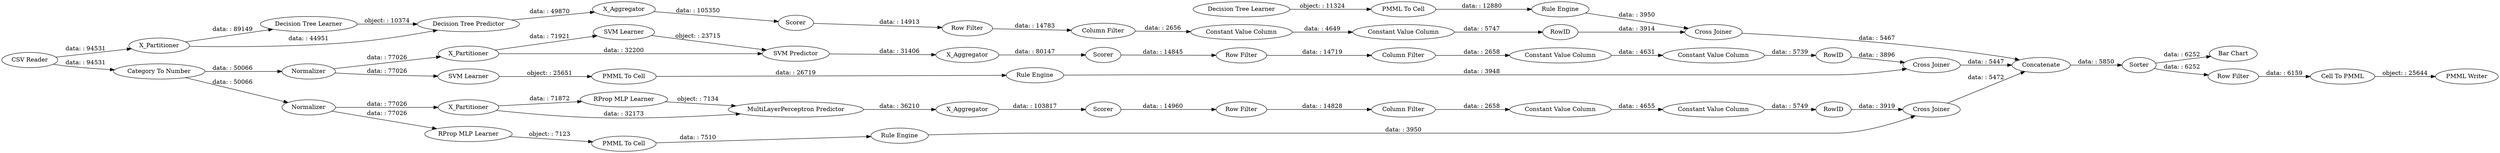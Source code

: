 digraph {
	"2812057397782137888_31" [label="SVM Learner"]
	"4381692430873953055_61" [label="PMML Writer"]
	"-719513642284340994_294" [label="Column Filter"]
	"2812057397782137888_2" [label=X_Partitioner]
	"4381692430873953055_59" [label="Bar Chart"]
	"-1618759713061575559_38" [label="Cross Joiner"]
	"4335750927300884093_40" [label=Scorer]
	"4335750927300884093_39" [label=Normalizer]
	"8536245453912077874_9" [label="Row Filter"]
	"2812057397782137888_40" [label=Normalizer]
	"-898102827763413133_292" [label="Constant Value Column"]
	"8536245453912077874_292" [label="Constant Value Column"]
	"-898102827763413133_9" [label="Row Filter"]
	"-4499473117106457698_34" [label="PMML To Cell"]
	"2812057397782137888_7" [label=X_Aggregator]
	"-898102827763413133_294" [label="Column Filter"]
	"8536245453912077874_290" [label="Constant Value Column"]
	"6134805396707252668_22" [label="PMML To Cell"]
	"-618761596999520392_34" [label="Rule Engine"]
	"2812057397782137888_41" [label=Scorer]
	"-4499473117106457698_33" [label="SVM Learner"]
	"-898102827763413133_290" [label="Constant Value Column"]
	"4335750927300884093_7" [label=X_Aggregator]
	"4335750927300884093_31" [label="RProp MLP Learner"]
	"-1618759713061575559_31" [label="Decision Tree Learner"]
	"4335750927300884093_32" [label="MultiLayerPerceptron Predictor"]
	"4381692430873953055_60" [label=Concatenate]
	"4381692430873953055_52" [label=Sorter]
	"-1618759713061575559_32" [label="Decision Tree Predictor"]
	"4381692430873953055_53" [label="Row Filter"]
	"-898102827763413133_293" [label=RowID]
	"-618761596999520392_33" [label="Decision Tree Learner"]
	"-719513642284340994_9" [label="Row Filter"]
	"-1618759713061575559_7" [label=X_Aggregator]
	"-1618759713061575559_39" [label=Scorer]
	"-719513642284340994_290" [label="Constant Value Column"]
	"2812057397782137888_32" [label="SVM Predictor"]
	"6134805396707252668_34" [label="Rule Engine"]
	"4335750927300884093_2" [label=X_Partitioner]
	"-719513642284340994_292" [label="Constant Value Column"]
	"8536245453912077874_293" [label=RowID]
	"-618761596999520392_28" [label="PMML To Cell"]
	"2812057397782137888_39" [label="Cross Joiner"]
	"4381692430873953055_54" [label="Cell To PMML"]
	"-719513642284340994_293" [label=RowID]
	"-4499473117106457698_35" [label="Rule Engine"]
	"4381692430873953055_62" [label="CSV Reader"]
	"8536245453912077874_294" [label="Column Filter"]
	"4335750927300884093_38" [label="Cross Joiner"]
	"4381692430873953055_58" [label="Category To Number"]
	"-1618759713061575559_2" [label=X_Partitioner]
	"6134805396707252668_35" [label="RProp MLP Learner"]
	"-719513642284340994_293" -> "2812057397782137888_39" [label="data: : 3896"]
	"8536245453912077874_290" -> "8536245453912077874_292" [label="data: : 4649"]
	"2812057397782137888_32" -> "2812057397782137888_7" [label="data: : 31406"]
	"4335750927300884093_32" -> "4335750927300884093_7" [label="data: : 36210"]
	"-618761596999520392_33" -> "-618761596999520392_28" [label="object: : 11324"]
	"-618761596999520392_28" -> "-618761596999520392_34" [label="data: : 12880"]
	"6134805396707252668_35" -> "6134805396707252668_22" [label="object: : 7123"]
	"2812057397782137888_2" -> "2812057397782137888_31" [label="data: : 71921"]
	"4335750927300884093_7" -> "4335750927300884093_40" [label="data: : 103817"]
	"-719513642284340994_9" -> "-719513642284340994_294" [label="data: : 14719"]
	"2812057397782137888_40" -> "2812057397782137888_2" [label="data: : 77026"]
	"-1618759713061575559_39" -> "8536245453912077874_9" [label="data: : 14913"]
	"4381692430873953055_53" -> "4381692430873953055_54" [label="data: : 6159"]
	"8536245453912077874_292" -> "8536245453912077874_293" [label="data: : 5747"]
	"-898102827763413133_294" -> "-898102827763413133_290" [label="data: : 2658"]
	"-1618759713061575559_2" -> "-1618759713061575559_31" [label="data: : 89149"]
	"-1618759713061575559_32" -> "-1618759713061575559_7" [label="data: : 49870"]
	"2812057397782137888_40" -> "-4499473117106457698_33" [label="data: : 77026"]
	"2812057397782137888_31" -> "2812057397782137888_32" [label="object: : 23715"]
	"2812057397782137888_2" -> "2812057397782137888_32" [label="data: : 32200"]
	"4335750927300884093_38" -> "4381692430873953055_60" [label="data: : 5472"]
	"-719513642284340994_290" -> "-719513642284340994_292" [label="data: : 4631"]
	"4381692430873953055_54" -> "4381692430873953055_61" [label="object: : 25644"]
	"4381692430873953055_62" -> "4381692430873953055_58" [label="data: : 94531"]
	"-719513642284340994_292" -> "-719513642284340994_293" [label="data: : 5739"]
	"4335750927300884093_39" -> "6134805396707252668_35" [label="data: : 77026"]
	"4335750927300884093_2" -> "4335750927300884093_31" [label="data: : 71872"]
	"4381692430873953055_58" -> "4335750927300884093_39" [label="data: : 50066"]
	"-898102827763413133_290" -> "-898102827763413133_292" [label="data: : 4655"]
	"6134805396707252668_22" -> "6134805396707252668_34" [label="data: : 7510"]
	"8536245453912077874_293" -> "-1618759713061575559_38" [label="data: : 3914"]
	"-4499473117106457698_34" -> "-4499473117106457698_35" [label="data: : 26719"]
	"-1618759713061575559_31" -> "-1618759713061575559_32" [label="object: : 10374"]
	"-618761596999520392_34" -> "-1618759713061575559_38" [label="data: : 3950"]
	"-898102827763413133_9" -> "-898102827763413133_294" [label="data: : 14828"]
	"-1618759713061575559_38" -> "4381692430873953055_60" [label="data: : 5467"]
	"4381692430873953055_52" -> "4381692430873953055_59" [label="data: : 6252"]
	"8536245453912077874_9" -> "8536245453912077874_294" [label="data: : 14783"]
	"-4499473117106457698_33" -> "-4499473117106457698_34" [label="object: : 25651"]
	"8536245453912077874_294" -> "8536245453912077874_290" [label="data: : 2656"]
	"4335750927300884093_2" -> "4335750927300884093_32" [label="data: : 32173"]
	"6134805396707252668_34" -> "4335750927300884093_38" [label="data: : 3950"]
	"-1618759713061575559_7" -> "-1618759713061575559_39" [label="data: : 105350"]
	"4381692430873953055_58" -> "2812057397782137888_40" [label="data: : 50066"]
	"4381692430873953055_62" -> "-1618759713061575559_2" [label="data: : 94531"]
	"2812057397782137888_41" -> "-719513642284340994_9" [label="data: : 14845"]
	"4381692430873953055_60" -> "4381692430873953055_52" [label="data: : 5850"]
	"4335750927300884093_31" -> "4335750927300884093_32" [label="object: : 7134"]
	"4335750927300884093_39" -> "4335750927300884093_2" [label="data: : 77026"]
	"2812057397782137888_39" -> "4381692430873953055_60" [label="data: : 5447"]
	"2812057397782137888_7" -> "2812057397782137888_41" [label="data: : 80147"]
	"-898102827763413133_292" -> "-898102827763413133_293" [label="data: : 5749"]
	"-1618759713061575559_2" -> "-1618759713061575559_32" [label="data: : 44951"]
	"4335750927300884093_40" -> "-898102827763413133_9" [label="data: : 14960"]
	"-4499473117106457698_35" -> "2812057397782137888_39" [label="data: : 3948"]
	"-898102827763413133_293" -> "4335750927300884093_38" [label="data: : 3919"]
	"-719513642284340994_294" -> "-719513642284340994_290" [label="data: : 2658"]
	"4381692430873953055_52" -> "4381692430873953055_53" [label="data: : 6252"]
	rankdir=LR
}
